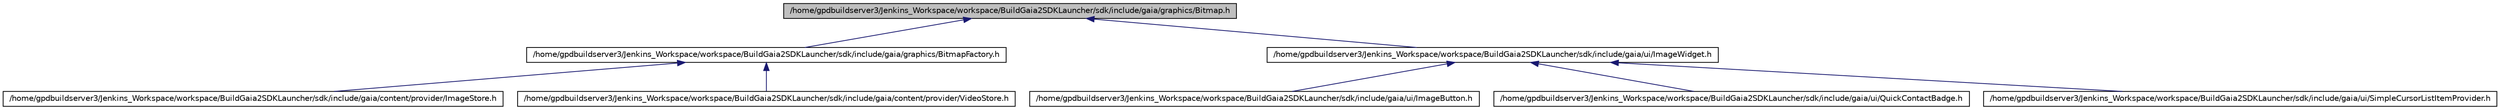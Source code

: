 digraph G
{
  edge [fontname="Helvetica",fontsize="10",labelfontname="Helvetica",labelfontsize="10"];
  node [fontname="Helvetica",fontsize="10",shape=record];
  Node1 [label="/home/gpdbuildserver3/Jenkins_Workspace/workspace/BuildGaia2SDKLauncher/sdk/include/gaia/graphics/Bitmap.h",height=0.2,width=0.4,color="black", fillcolor="grey75", style="filled" fontcolor="black"];
  Node1 -> Node2 [dir=back,color="midnightblue",fontsize="10",style="solid",fontname="Helvetica"];
  Node2 [label="/home/gpdbuildserver3/Jenkins_Workspace/workspace/BuildGaia2SDKLauncher/sdk/include/gaia/graphics/BitmapFactory.h",height=0.2,width=0.4,color="black", fillcolor="white", style="filled",URL="$d1/d57/_bitmap_factory_8h.html"];
  Node2 -> Node3 [dir=back,color="midnightblue",fontsize="10",style="solid",fontname="Helvetica"];
  Node3 [label="/home/gpdbuildserver3/Jenkins_Workspace/workspace/BuildGaia2SDKLauncher/sdk/include/gaia/content/provider/ImageStore.h",height=0.2,width=0.4,color="black", fillcolor="white", style="filled",URL="$d8/d65/_image_store_8h.html"];
  Node2 -> Node4 [dir=back,color="midnightblue",fontsize="10",style="solid",fontname="Helvetica"];
  Node4 [label="/home/gpdbuildserver3/Jenkins_Workspace/workspace/BuildGaia2SDKLauncher/sdk/include/gaia/content/provider/VideoStore.h",height=0.2,width=0.4,color="black", fillcolor="white", style="filled",URL="$da/dd5/_video_store_8h.html"];
  Node1 -> Node5 [dir=back,color="midnightblue",fontsize="10",style="solid",fontname="Helvetica"];
  Node5 [label="/home/gpdbuildserver3/Jenkins_Workspace/workspace/BuildGaia2SDKLauncher/sdk/include/gaia/ui/ImageWidget.h",height=0.2,width=0.4,color="black", fillcolor="white", style="filled",URL="$d8/d37/_image_widget_8h.html"];
  Node5 -> Node6 [dir=back,color="midnightblue",fontsize="10",style="solid",fontname="Helvetica"];
  Node6 [label="/home/gpdbuildserver3/Jenkins_Workspace/workspace/BuildGaia2SDKLauncher/sdk/include/gaia/ui/ImageButton.h",height=0.2,width=0.4,color="black", fillcolor="white", style="filled",URL="$de/d70/_image_button_8h.html"];
  Node5 -> Node7 [dir=back,color="midnightblue",fontsize="10",style="solid",fontname="Helvetica"];
  Node7 [label="/home/gpdbuildserver3/Jenkins_Workspace/workspace/BuildGaia2SDKLauncher/sdk/include/gaia/ui/QuickContactBadge.h",height=0.2,width=0.4,color="black", fillcolor="white", style="filled",URL="$d1/de8/_quick_contact_badge_8h.html"];
  Node5 -> Node8 [dir=back,color="midnightblue",fontsize="10",style="solid",fontname="Helvetica"];
  Node8 [label="/home/gpdbuildserver3/Jenkins_Workspace/workspace/BuildGaia2SDKLauncher/sdk/include/gaia/ui/SimpleCursorListItemProvider.h",height=0.2,width=0.4,color="black", fillcolor="white", style="filled",URL="$db/daf/_simple_cursor_list_item_provider_8h.html"];
}
